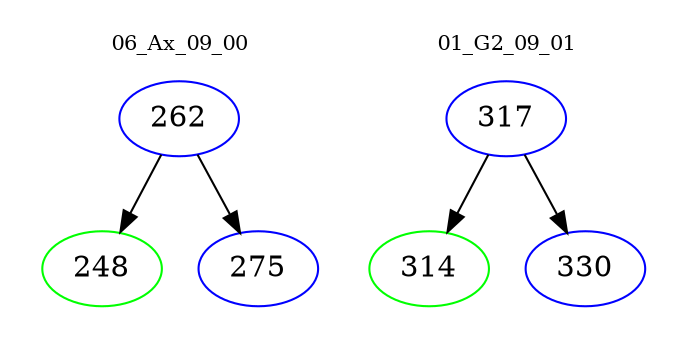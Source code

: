 digraph{
subgraph cluster_0 {
color = white
label = "06_Ax_09_00";
fontsize=10;
T0_262 [label="262", color="blue"]
T0_262 -> T0_248 [color="black"]
T0_248 [label="248", color="green"]
T0_262 -> T0_275 [color="black"]
T0_275 [label="275", color="blue"]
}
subgraph cluster_1 {
color = white
label = "01_G2_09_01";
fontsize=10;
T1_317 [label="317", color="blue"]
T1_317 -> T1_314 [color="black"]
T1_314 [label="314", color="green"]
T1_317 -> T1_330 [color="black"]
T1_330 [label="330", color="blue"]
}
}
